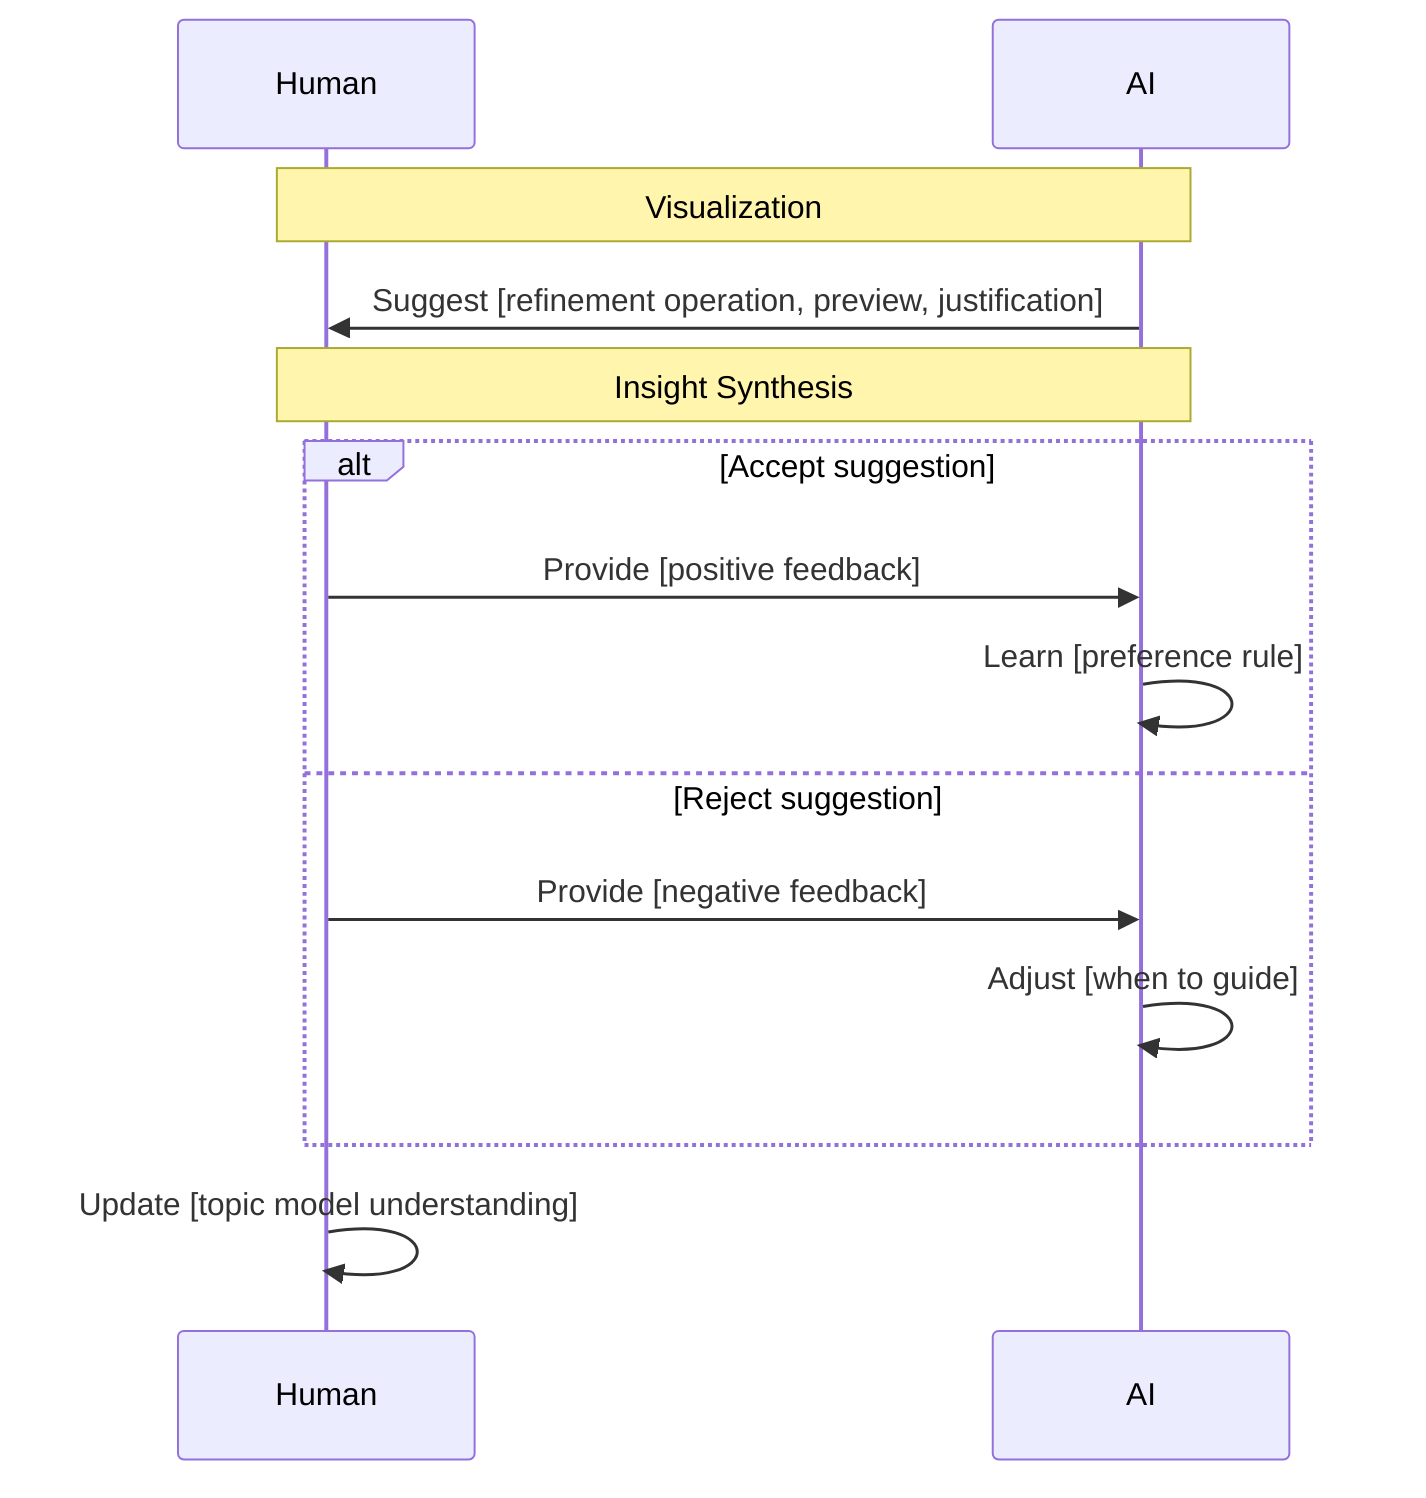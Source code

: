 sequenceDiagram
    participant H as Human
    participant A as AI

    note over H,A: Visualization
    A ->> H: Suggest [refinement operation, preview, justification]

    note over H,A: Insight Synthesis
    alt Accept suggestion
        H ->> A: Provide [positive feedback]
        A ->> A: Learn [preference rule]
    else Reject suggestion
        H ->> A: Provide [negative feedback]
        A ->> A: Adjust [when to guide]
    end
    H ->> H: Update [topic model understanding]